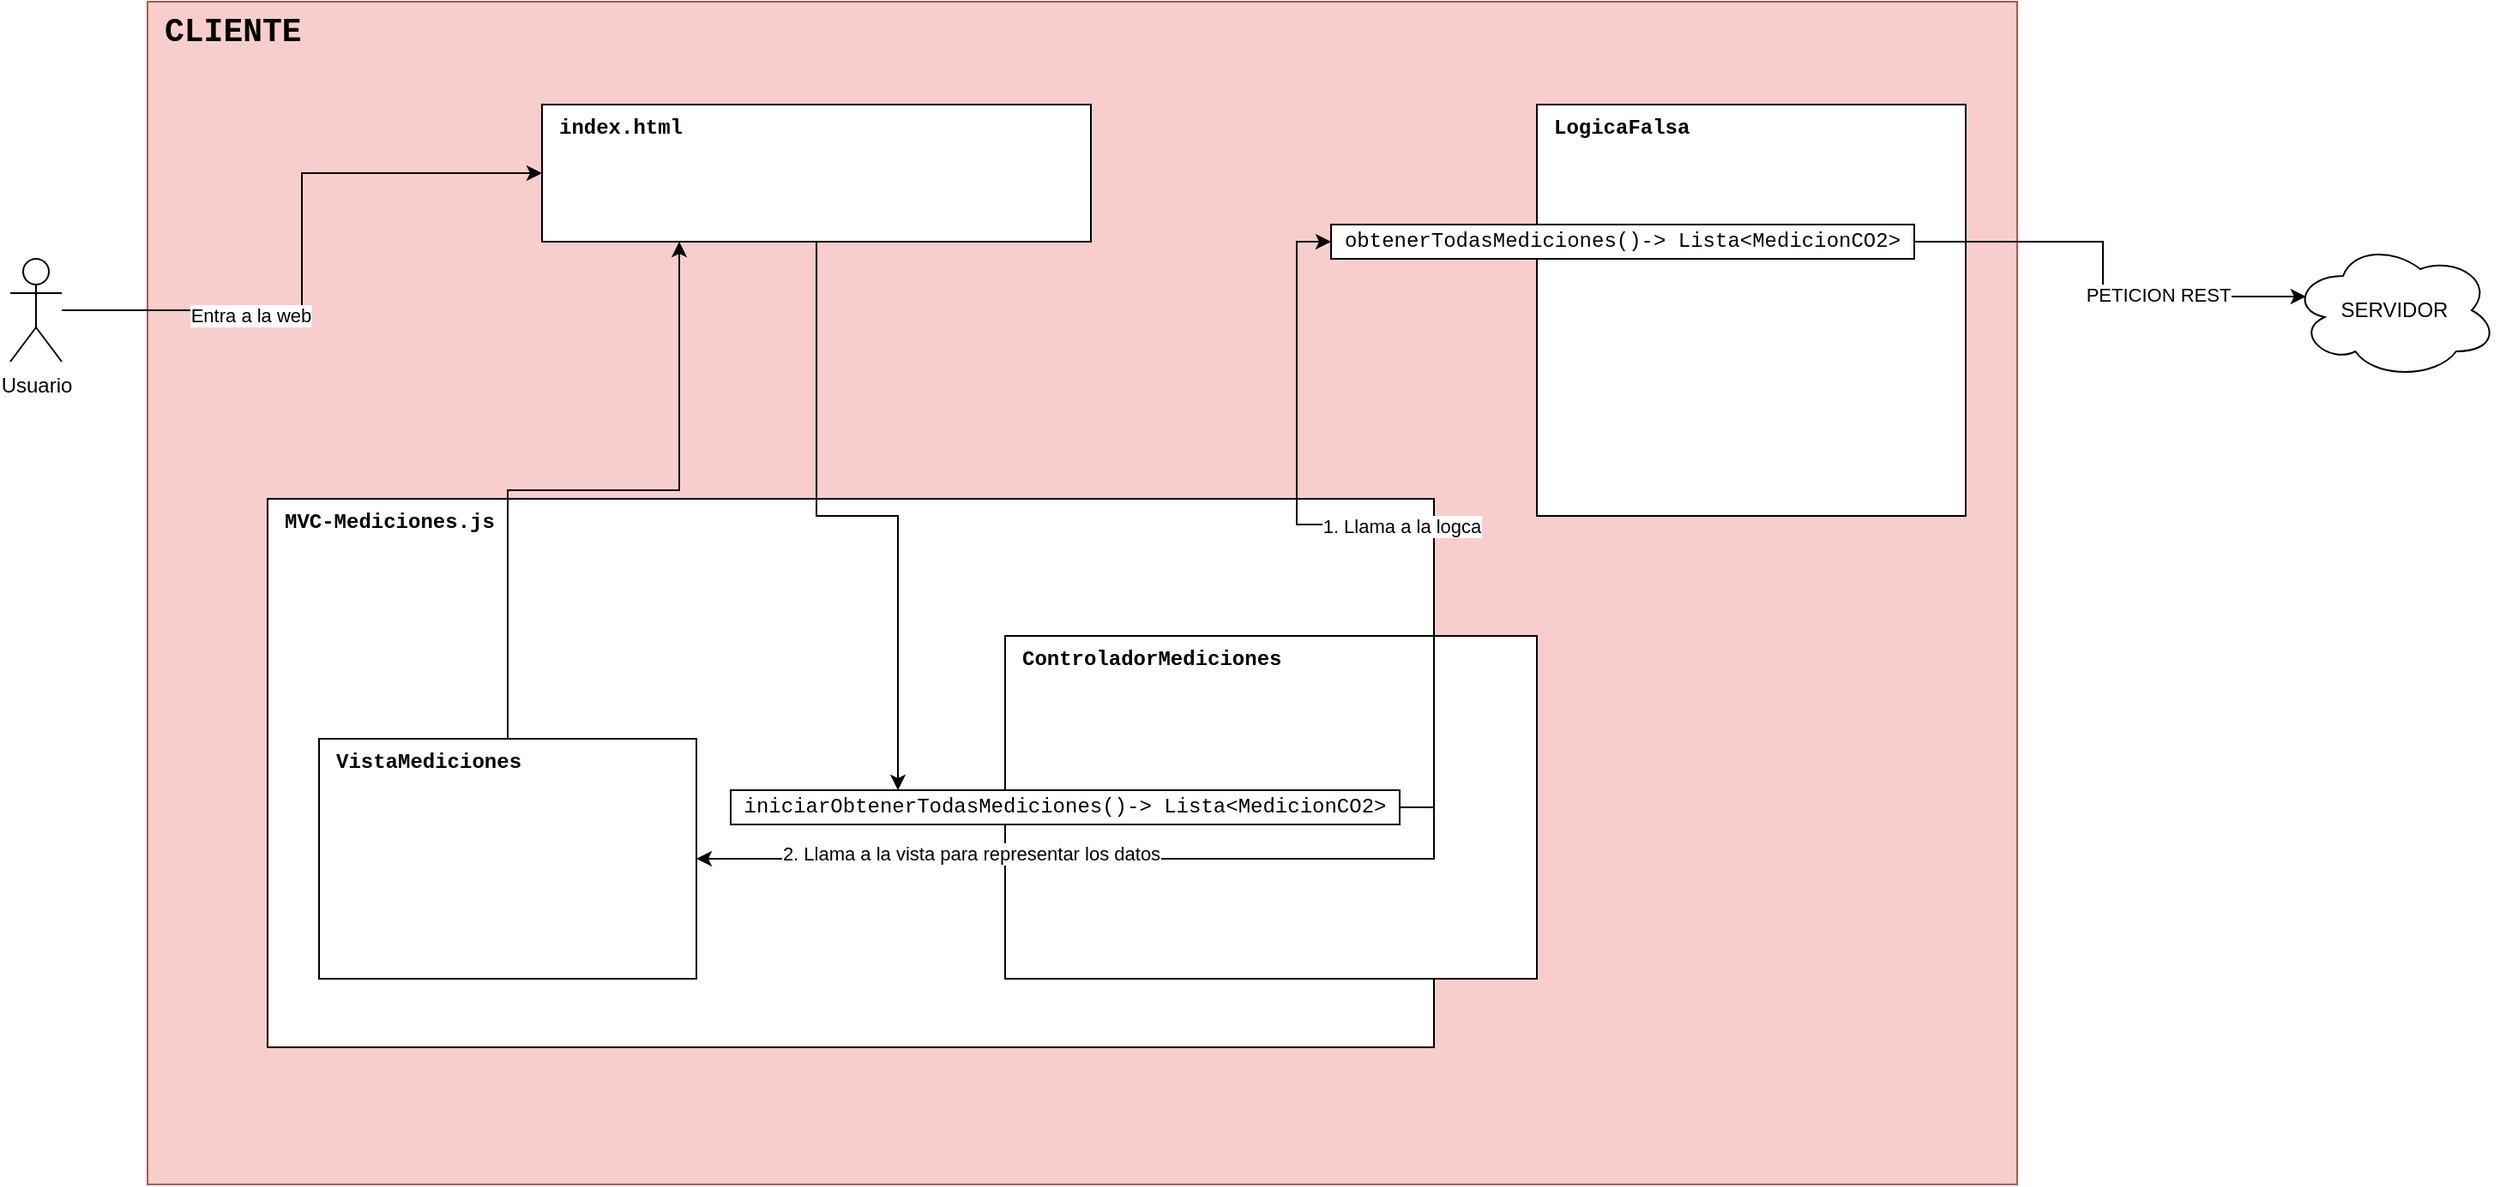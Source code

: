 <mxfile version="15.2.7" type="device"><diagram id="xgeFoEObRySyJc8nY6sL" name="Página-1"><mxGraphModel dx="660" dy="696" grid="1" gridSize="10" guides="1" tooltips="1" connect="1" arrows="1" fold="1" page="1" pageScale="1" pageWidth="827" pageHeight="1169" math="0" shadow="0"><root><mxCell id="0"/><mxCell id="1" parent="0"/><mxCell id="NKlO4HdEXhjyvVCaJ1ZP-1" value="&lt;font style=&quot;font-size: 19px&quot; face=&quot;Courier New&quot;&gt;CLIENTE&lt;/font&gt;" style="whiteSpace=wrap;html=1;align=left;verticalAlign=top;fontStyle=1;spacingLeft=8;fillColor=#f8cecc;strokeColor=#b85450;" vertex="1" parent="1"><mxGeometry x="930" y="110" width="1090" height="690" as="geometry"/></mxCell><mxCell id="NKlO4HdEXhjyvVCaJ1ZP-2" value="LogicaFalsa" style="rounded=0;whiteSpace=wrap;html=1;align=left;verticalAlign=top;fontStyle=1;spacingLeft=8;fontFamily=Courier New;" vertex="1" parent="1"><mxGeometry x="1740" y="170" width="250" height="240" as="geometry"/></mxCell><mxCell id="NKlO4HdEXhjyvVCaJ1ZP-3" style="edgeStyle=orthogonalEdgeStyle;rounded=0;orthogonalLoop=1;jettySize=auto;html=1;entryX=0.07;entryY=0.4;entryDx=0;entryDy=0;entryPerimeter=0;" edge="1" parent="1" source="NKlO4HdEXhjyvVCaJ1ZP-5" target="NKlO4HdEXhjyvVCaJ1ZP-20"><mxGeometry relative="1" as="geometry"/></mxCell><mxCell id="NKlO4HdEXhjyvVCaJ1ZP-4" value="PETICION REST" style="edgeLabel;html=1;align=center;verticalAlign=middle;resizable=0;points=[];" vertex="1" connectable="0" parent="NKlO4HdEXhjyvVCaJ1ZP-3"><mxGeometry x="0.335" y="1" relative="1" as="geometry"><mxPoint as="offset"/></mxGeometry></mxCell><mxCell id="NKlO4HdEXhjyvVCaJ1ZP-5" value="obtenerTodasMediciones()-&amp;gt; Lista&amp;lt;MedicionCO2&amp;gt;" style="rounded=0;whiteSpace=wrap;html=1;fontFamily=Courier New;autosize=1;" vertex="1" parent="1"><mxGeometry x="1620" y="240" width="340" height="20" as="geometry"/></mxCell><mxCell id="NKlO4HdEXhjyvVCaJ1ZP-6" value="MVC-Mediciones.js" style="rounded=0;whiteSpace=wrap;html=1;align=left;verticalAlign=top;fontStyle=1;spacingLeft=8;fontFamily=Courier New;" vertex="1" parent="1"><mxGeometry x="1000" y="400" width="680" height="320" as="geometry"/></mxCell><mxCell id="NKlO4HdEXhjyvVCaJ1ZP-7" value="ControladorMediciones" style="rounded=0;whiteSpace=wrap;html=1;align=left;verticalAlign=top;fontStyle=1;spacingLeft=8;fontFamily=Courier New;" vertex="1" parent="1"><mxGeometry x="1430" y="480" width="310" height="200" as="geometry"/></mxCell><mxCell id="NKlO4HdEXhjyvVCaJ1ZP-8" style="edgeStyle=orthogonalEdgeStyle;rounded=0;orthogonalLoop=1;jettySize=auto;html=1;entryX=0.25;entryY=0;entryDx=0;entryDy=0;" edge="1" parent="1" source="NKlO4HdEXhjyvVCaJ1ZP-9" target="NKlO4HdEXhjyvVCaJ1ZP-14"><mxGeometry relative="1" as="geometry"/></mxCell><mxCell id="NKlO4HdEXhjyvVCaJ1ZP-9" value="index.html" style="rounded=0;whiteSpace=wrap;html=1;align=left;verticalAlign=top;fontStyle=1;spacingLeft=8;fontFamily=Courier New;" vertex="1" parent="1"><mxGeometry x="1160" y="170" width="320" height="80" as="geometry"/></mxCell><mxCell id="NKlO4HdEXhjyvVCaJ1ZP-10" style="edgeStyle=orthogonalEdgeStyle;rounded=0;orthogonalLoop=1;jettySize=auto;html=1;entryX=0;entryY=0.5;entryDx=0;entryDy=0;exitX=1;exitY=0.5;exitDx=0;exitDy=0;" edge="1" parent="1" source="NKlO4HdEXhjyvVCaJ1ZP-14" target="NKlO4HdEXhjyvVCaJ1ZP-5"><mxGeometry relative="1" as="geometry"/></mxCell><mxCell id="NKlO4HdEXhjyvVCaJ1ZP-11" value="1. Llama a la logca" style="edgeLabel;html=1;align=center;verticalAlign=middle;resizable=0;points=[];" vertex="1" connectable="0" parent="NKlO4HdEXhjyvVCaJ1ZP-10"><mxGeometry x="-0.092" y="1" relative="1" as="geometry"><mxPoint as="offset"/></mxGeometry></mxCell><mxCell id="NKlO4HdEXhjyvVCaJ1ZP-12" style="edgeStyle=orthogonalEdgeStyle;rounded=0;orthogonalLoop=1;jettySize=auto;html=1;entryX=1;entryY=0.5;entryDx=0;entryDy=0;exitX=1;exitY=0.5;exitDx=0;exitDy=0;" edge="1" parent="1" source="NKlO4HdEXhjyvVCaJ1ZP-14" target="NKlO4HdEXhjyvVCaJ1ZP-16"><mxGeometry relative="1" as="geometry"/></mxCell><mxCell id="NKlO4HdEXhjyvVCaJ1ZP-13" value="2. Llama a la vista para representar los datos" style="edgeLabel;html=1;align=center;verticalAlign=middle;resizable=0;points=[];" vertex="1" connectable="0" parent="NKlO4HdEXhjyvVCaJ1ZP-12"><mxGeometry x="0.335" y="-3" relative="1" as="geometry"><mxPoint as="offset"/></mxGeometry></mxCell><mxCell id="NKlO4HdEXhjyvVCaJ1ZP-14" value="iniciarObtenerTodasMediciones()-&amp;gt; Lista&amp;lt;MedicionCO2&amp;gt;" style="rounded=0;whiteSpace=wrap;html=1;fontFamily=Courier New;autosize=1;" vertex="1" parent="1"><mxGeometry x="1270" y="570" width="390" height="20" as="geometry"/></mxCell><mxCell id="NKlO4HdEXhjyvVCaJ1ZP-15" style="edgeStyle=orthogonalEdgeStyle;rounded=0;orthogonalLoop=1;jettySize=auto;html=1;entryX=0.25;entryY=1;entryDx=0;entryDy=0;" edge="1" parent="1" source="NKlO4HdEXhjyvVCaJ1ZP-16" target="NKlO4HdEXhjyvVCaJ1ZP-9"><mxGeometry relative="1" as="geometry"/></mxCell><mxCell id="NKlO4HdEXhjyvVCaJ1ZP-16" value="VistaMediciones" style="rounded=0;whiteSpace=wrap;html=1;align=left;verticalAlign=top;fontStyle=1;spacingLeft=8;fontFamily=Courier New;" vertex="1" parent="1"><mxGeometry x="1030" y="540" width="220" height="140" as="geometry"/></mxCell><mxCell id="NKlO4HdEXhjyvVCaJ1ZP-17" style="edgeStyle=orthogonalEdgeStyle;rounded=0;orthogonalLoop=1;jettySize=auto;html=1;entryX=0;entryY=0.5;entryDx=0;entryDy=0;" edge="1" parent="1" source="NKlO4HdEXhjyvVCaJ1ZP-19" target="NKlO4HdEXhjyvVCaJ1ZP-9"><mxGeometry relative="1" as="geometry"/></mxCell><mxCell id="NKlO4HdEXhjyvVCaJ1ZP-18" value="Entra a la web" style="edgeLabel;html=1;align=center;verticalAlign=middle;resizable=0;points=[];" vertex="1" connectable="0" parent="NKlO4HdEXhjyvVCaJ1ZP-17"><mxGeometry x="-0.393" y="-3" relative="1" as="geometry"><mxPoint as="offset"/></mxGeometry></mxCell><mxCell id="NKlO4HdEXhjyvVCaJ1ZP-19" value="Usuario" style="shape=umlActor;verticalLabelPosition=bottom;verticalAlign=top;html=1;outlineConnect=0;" vertex="1" parent="1"><mxGeometry x="850" y="260" width="30" height="60" as="geometry"/></mxCell><mxCell id="NKlO4HdEXhjyvVCaJ1ZP-20" value="SERVIDOR" style="ellipse;shape=cloud;whiteSpace=wrap;html=1;" vertex="1" parent="1"><mxGeometry x="2180" y="250" width="120" height="80" as="geometry"/></mxCell></root></mxGraphModel></diagram></mxfile>